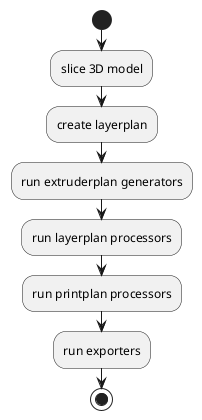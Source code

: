 @startuml
'https://plantuml.com/activity-diagram-beta

start
:slice 3D model;
:create layerplan;
:run extruderplan generators;
:run layerplan processors;
:run printplan processors;
:run exporters;
stop

@enduml

